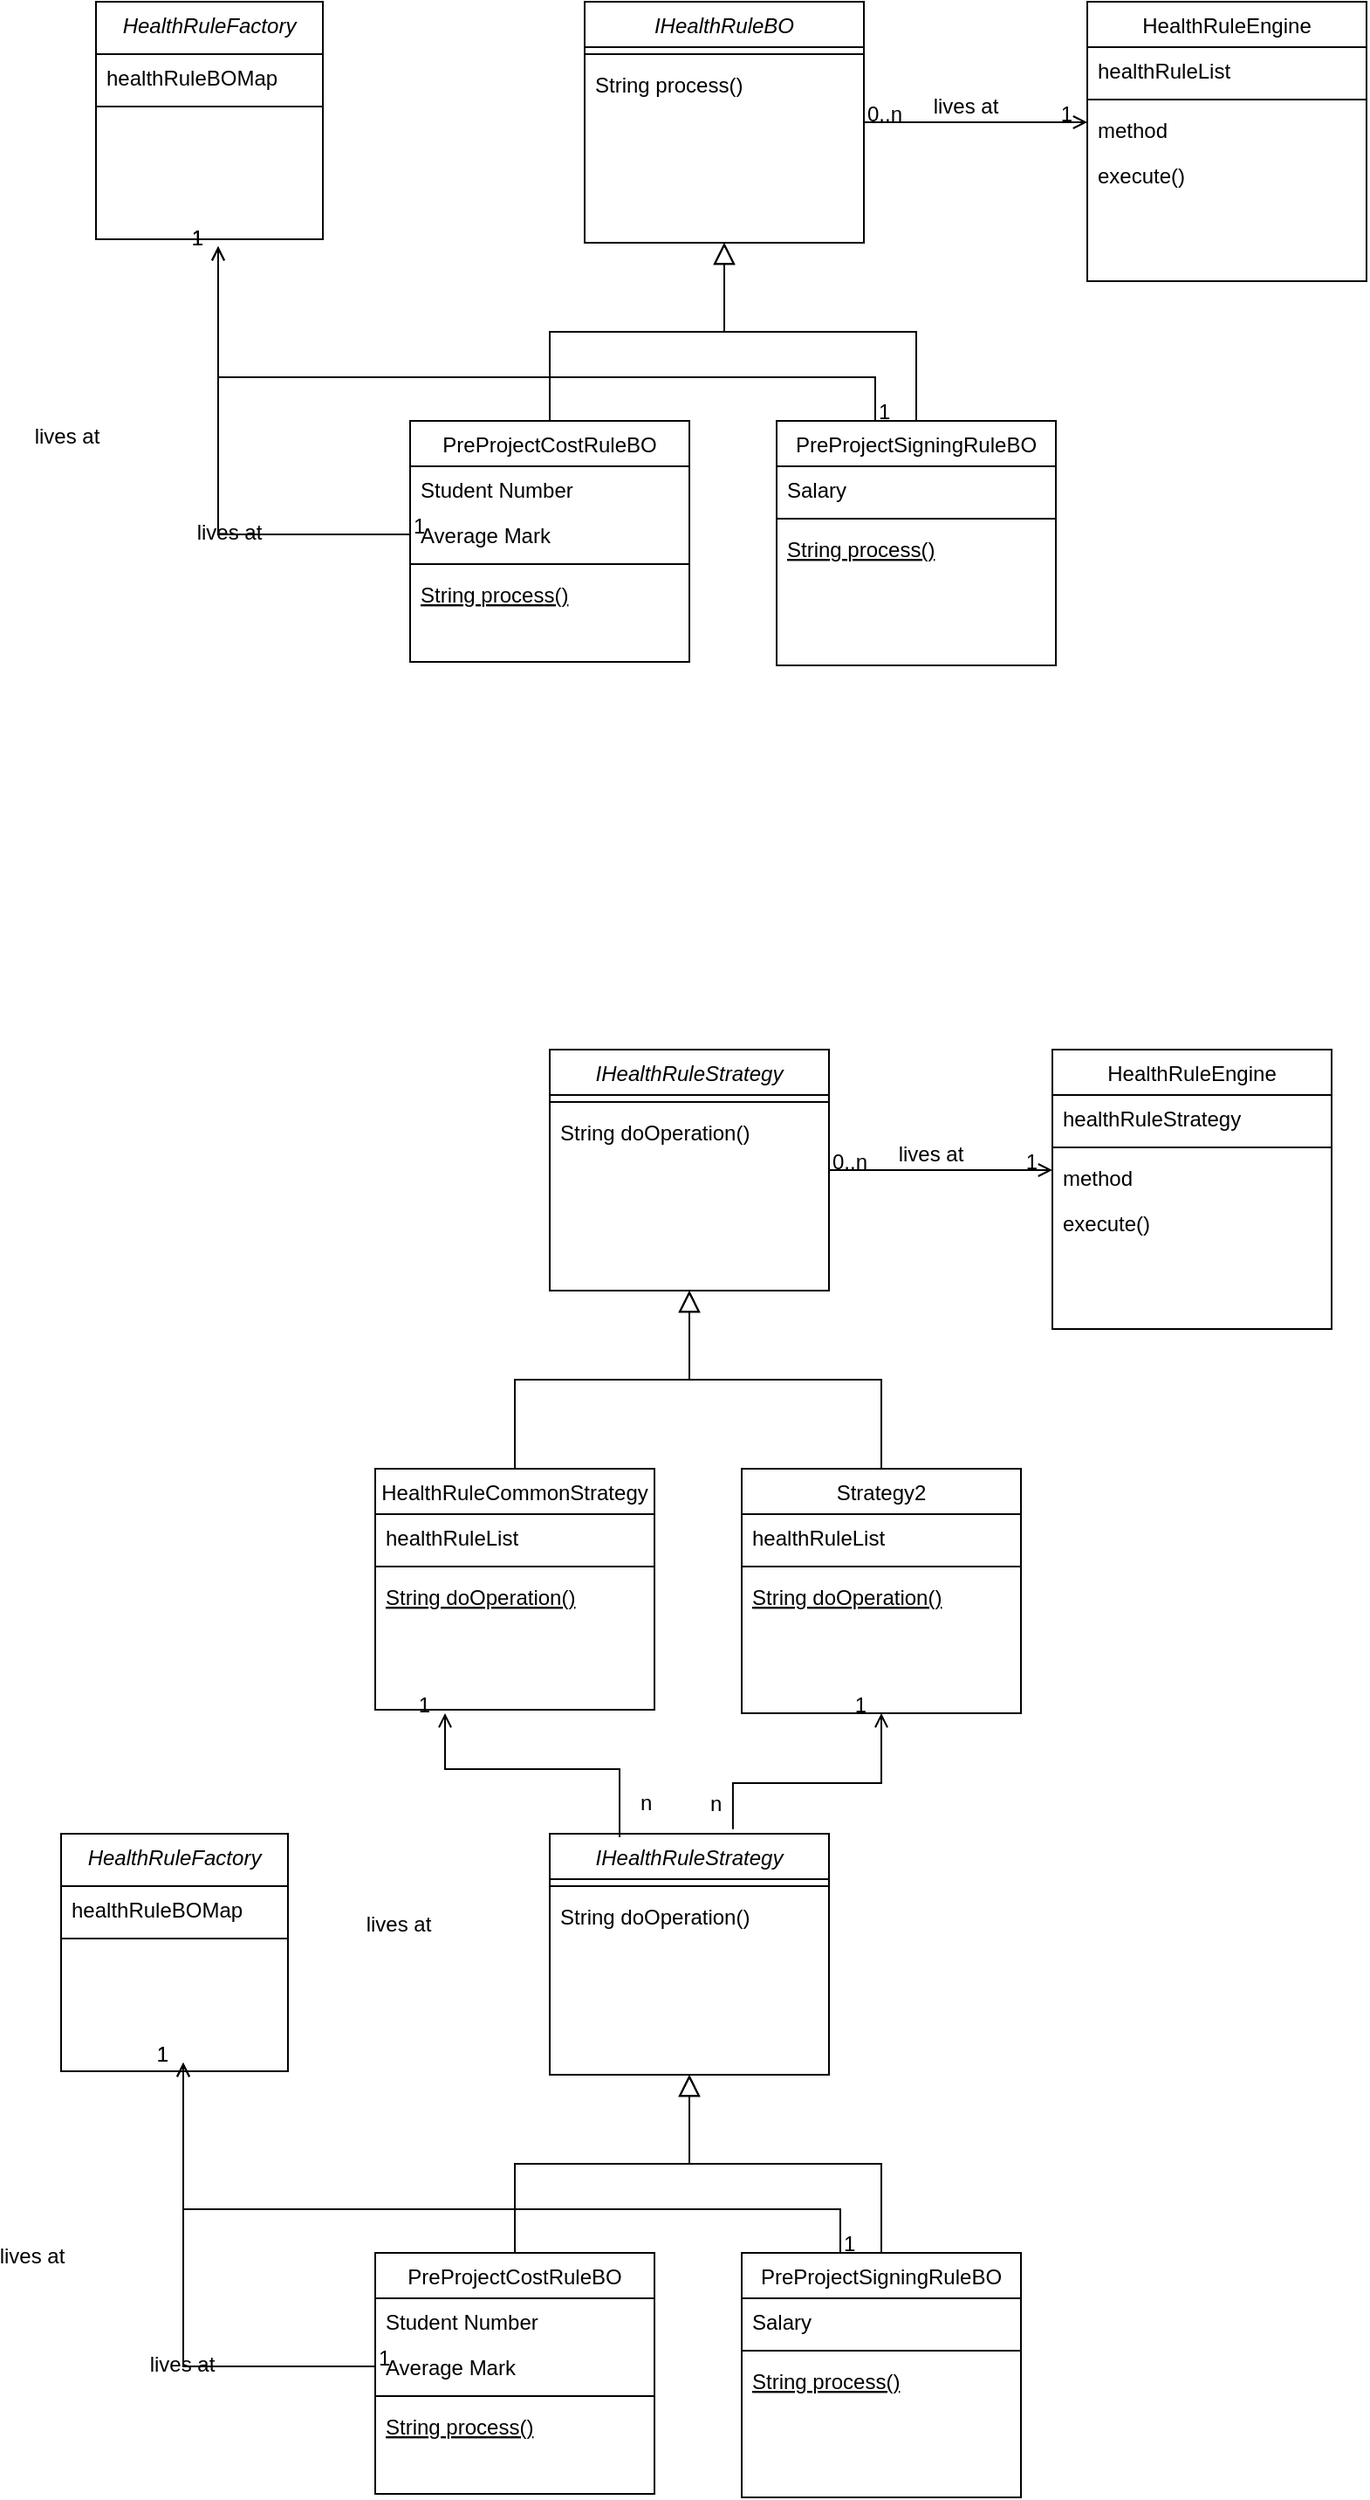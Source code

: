 <mxfile version="24.3.1" type="github">
  <diagram id="C5RBs43oDa-KdzZeNtuy" name="Page-1">
    <mxGraphModel dx="2474" dy="882" grid="1" gridSize="10" guides="1" tooltips="1" connect="1" arrows="1" fold="1" page="1" pageScale="1" pageWidth="827" pageHeight="1169" math="0" shadow="0">
      <root>
        <mxCell id="WIyWlLk6GJQsqaUBKTNV-0" />
        <mxCell id="WIyWlLk6GJQsqaUBKTNV-1" parent="WIyWlLk6GJQsqaUBKTNV-0" />
        <mxCell id="zkfFHV4jXpPFQw0GAbJ--0" value="IHealthRuleBO" style="swimlane;fontStyle=2;align=center;verticalAlign=top;childLayout=stackLayout;horizontal=1;startSize=26;horizontalStack=0;resizeParent=1;resizeLast=0;collapsible=1;marginBottom=0;rounded=0;shadow=0;strokeWidth=1;" parent="WIyWlLk6GJQsqaUBKTNV-1" vertex="1">
          <mxGeometry x="220" y="120" width="160" height="138" as="geometry">
            <mxRectangle x="230" y="140" width="160" height="26" as="alternateBounds" />
          </mxGeometry>
        </mxCell>
        <mxCell id="zkfFHV4jXpPFQw0GAbJ--4" value="" style="line;html=1;strokeWidth=1;align=left;verticalAlign=middle;spacingTop=-1;spacingLeft=3;spacingRight=3;rotatable=0;labelPosition=right;points=[];portConstraint=eastwest;" parent="zkfFHV4jXpPFQw0GAbJ--0" vertex="1">
          <mxGeometry y="26" width="160" height="8" as="geometry" />
        </mxCell>
        <mxCell id="zkfFHV4jXpPFQw0GAbJ--5" value="String process()" style="text;align=left;verticalAlign=top;spacingLeft=4;spacingRight=4;overflow=hidden;rotatable=0;points=[[0,0.5],[1,0.5]];portConstraint=eastwest;" parent="zkfFHV4jXpPFQw0GAbJ--0" vertex="1">
          <mxGeometry y="34" width="160" height="26" as="geometry" />
        </mxCell>
        <mxCell id="zkfFHV4jXpPFQw0GAbJ--6" value="PreProjectCostRuleBO" style="swimlane;fontStyle=0;align=center;verticalAlign=top;childLayout=stackLayout;horizontal=1;startSize=26;horizontalStack=0;resizeParent=1;resizeLast=0;collapsible=1;marginBottom=0;rounded=0;shadow=0;strokeWidth=1;" parent="WIyWlLk6GJQsqaUBKTNV-1" vertex="1">
          <mxGeometry x="120" y="360" width="160" height="138" as="geometry">
            <mxRectangle x="130" y="380" width="160" height="26" as="alternateBounds" />
          </mxGeometry>
        </mxCell>
        <mxCell id="zkfFHV4jXpPFQw0GAbJ--7" value="Student Number" style="text;align=left;verticalAlign=top;spacingLeft=4;spacingRight=4;overflow=hidden;rotatable=0;points=[[0,0.5],[1,0.5]];portConstraint=eastwest;" parent="zkfFHV4jXpPFQw0GAbJ--6" vertex="1">
          <mxGeometry y="26" width="160" height="26" as="geometry" />
        </mxCell>
        <mxCell id="zkfFHV4jXpPFQw0GAbJ--8" value="Average Mark" style="text;align=left;verticalAlign=top;spacingLeft=4;spacingRight=4;overflow=hidden;rotatable=0;points=[[0,0.5],[1,0.5]];portConstraint=eastwest;rounded=0;shadow=0;html=0;" parent="zkfFHV4jXpPFQw0GAbJ--6" vertex="1">
          <mxGeometry y="52" width="160" height="26" as="geometry" />
        </mxCell>
        <mxCell id="zkfFHV4jXpPFQw0GAbJ--9" value="" style="line;html=1;strokeWidth=1;align=left;verticalAlign=middle;spacingTop=-1;spacingLeft=3;spacingRight=3;rotatable=0;labelPosition=right;points=[];portConstraint=eastwest;" parent="zkfFHV4jXpPFQw0GAbJ--6" vertex="1">
          <mxGeometry y="78" width="160" height="8" as="geometry" />
        </mxCell>
        <mxCell id="zkfFHV4jXpPFQw0GAbJ--10" value="String process()" style="text;align=left;verticalAlign=top;spacingLeft=4;spacingRight=4;overflow=hidden;rotatable=0;points=[[0,0.5],[1,0.5]];portConstraint=eastwest;fontStyle=4" parent="zkfFHV4jXpPFQw0GAbJ--6" vertex="1">
          <mxGeometry y="86" width="160" height="26" as="geometry" />
        </mxCell>
        <mxCell id="zkfFHV4jXpPFQw0GAbJ--12" value="" style="endArrow=block;endSize=10;endFill=0;shadow=0;strokeWidth=1;rounded=0;curved=0;edgeStyle=elbowEdgeStyle;elbow=vertical;" parent="WIyWlLk6GJQsqaUBKTNV-1" source="zkfFHV4jXpPFQw0GAbJ--6" target="zkfFHV4jXpPFQw0GAbJ--0" edge="1">
          <mxGeometry width="160" relative="1" as="geometry">
            <mxPoint x="200" y="203" as="sourcePoint" />
            <mxPoint x="200" y="203" as="targetPoint" />
          </mxGeometry>
        </mxCell>
        <mxCell id="zkfFHV4jXpPFQw0GAbJ--13" value="PreProjectSigningRuleBO" style="swimlane;fontStyle=0;align=center;verticalAlign=top;childLayout=stackLayout;horizontal=1;startSize=26;horizontalStack=0;resizeParent=1;resizeLast=0;collapsible=1;marginBottom=0;rounded=0;shadow=0;strokeWidth=1;" parent="WIyWlLk6GJQsqaUBKTNV-1" vertex="1">
          <mxGeometry x="330" y="360" width="160" height="140" as="geometry">
            <mxRectangle x="340" y="380" width="170" height="26" as="alternateBounds" />
          </mxGeometry>
        </mxCell>
        <mxCell id="zkfFHV4jXpPFQw0GAbJ--14" value="Salary" style="text;align=left;verticalAlign=top;spacingLeft=4;spacingRight=4;overflow=hidden;rotatable=0;points=[[0,0.5],[1,0.5]];portConstraint=eastwest;" parent="zkfFHV4jXpPFQw0GAbJ--13" vertex="1">
          <mxGeometry y="26" width="160" height="26" as="geometry" />
        </mxCell>
        <mxCell id="zkfFHV4jXpPFQw0GAbJ--15" value="" style="line;html=1;strokeWidth=1;align=left;verticalAlign=middle;spacingTop=-1;spacingLeft=3;spacingRight=3;rotatable=0;labelPosition=right;points=[];portConstraint=eastwest;" parent="zkfFHV4jXpPFQw0GAbJ--13" vertex="1">
          <mxGeometry y="52" width="160" height="8" as="geometry" />
        </mxCell>
        <mxCell id="kX_uOr65RnLTQAiYlxwa-3" value="String process()" style="text;align=left;verticalAlign=top;spacingLeft=4;spacingRight=4;overflow=hidden;rotatable=0;points=[[0,0.5],[1,0.5]];portConstraint=eastwest;fontStyle=4" vertex="1" parent="zkfFHV4jXpPFQw0GAbJ--13">
          <mxGeometry y="60" width="160" height="26" as="geometry" />
        </mxCell>
        <mxCell id="zkfFHV4jXpPFQw0GAbJ--16" value="" style="endArrow=block;endSize=10;endFill=0;shadow=0;strokeWidth=1;rounded=0;curved=0;edgeStyle=elbowEdgeStyle;elbow=vertical;" parent="WIyWlLk6GJQsqaUBKTNV-1" source="zkfFHV4jXpPFQw0GAbJ--13" target="zkfFHV4jXpPFQw0GAbJ--0" edge="1">
          <mxGeometry width="160" relative="1" as="geometry">
            <mxPoint x="210" y="373" as="sourcePoint" />
            <mxPoint x="310" y="271" as="targetPoint" />
          </mxGeometry>
        </mxCell>
        <mxCell id="zkfFHV4jXpPFQw0GAbJ--17" value="HealthRuleEngine" style="swimlane;fontStyle=0;align=center;verticalAlign=top;childLayout=stackLayout;horizontal=1;startSize=26;horizontalStack=0;resizeParent=1;resizeLast=0;collapsible=1;marginBottom=0;rounded=0;shadow=0;strokeWidth=1;" parent="WIyWlLk6GJQsqaUBKTNV-1" vertex="1">
          <mxGeometry x="508" y="120" width="160" height="160" as="geometry">
            <mxRectangle x="550" y="140" width="160" height="26" as="alternateBounds" />
          </mxGeometry>
        </mxCell>
        <mxCell id="zkfFHV4jXpPFQw0GAbJ--18" value="healthRuleList" style="text;align=left;verticalAlign=top;spacingLeft=4;spacingRight=4;overflow=hidden;rotatable=0;points=[[0,0.5],[1,0.5]];portConstraint=eastwest;" parent="zkfFHV4jXpPFQw0GAbJ--17" vertex="1">
          <mxGeometry y="26" width="160" height="26" as="geometry" />
        </mxCell>
        <mxCell id="zkfFHV4jXpPFQw0GAbJ--23" value="" style="line;html=1;strokeWidth=1;align=left;verticalAlign=middle;spacingTop=-1;spacingLeft=3;spacingRight=3;rotatable=0;labelPosition=right;points=[];portConstraint=eastwest;" parent="zkfFHV4jXpPFQw0GAbJ--17" vertex="1">
          <mxGeometry y="52" width="160" height="8" as="geometry" />
        </mxCell>
        <mxCell id="zkfFHV4jXpPFQw0GAbJ--24" value="method" style="text;align=left;verticalAlign=top;spacingLeft=4;spacingRight=4;overflow=hidden;rotatable=0;points=[[0,0.5],[1,0.5]];portConstraint=eastwest;" parent="zkfFHV4jXpPFQw0GAbJ--17" vertex="1">
          <mxGeometry y="60" width="160" height="26" as="geometry" />
        </mxCell>
        <mxCell id="zkfFHV4jXpPFQw0GAbJ--25" value="execute()" style="text;align=left;verticalAlign=top;spacingLeft=4;spacingRight=4;overflow=hidden;rotatable=0;points=[[0,0.5],[1,0.5]];portConstraint=eastwest;" parent="zkfFHV4jXpPFQw0GAbJ--17" vertex="1">
          <mxGeometry y="86" width="160" height="26" as="geometry" />
        </mxCell>
        <mxCell id="zkfFHV4jXpPFQw0GAbJ--26" value="" style="endArrow=open;shadow=0;strokeWidth=1;rounded=0;curved=0;endFill=1;edgeStyle=elbowEdgeStyle;elbow=vertical;" parent="WIyWlLk6GJQsqaUBKTNV-1" source="zkfFHV4jXpPFQw0GAbJ--0" target="zkfFHV4jXpPFQw0GAbJ--17" edge="1">
          <mxGeometry x="0.5" y="41" relative="1" as="geometry">
            <mxPoint x="380" y="192" as="sourcePoint" />
            <mxPoint x="540" y="192" as="targetPoint" />
            <mxPoint x="-40" y="32" as="offset" />
          </mxGeometry>
        </mxCell>
        <mxCell id="zkfFHV4jXpPFQw0GAbJ--27" value="0..n" style="resizable=0;align=left;verticalAlign=bottom;labelBackgroundColor=none;fontSize=12;" parent="zkfFHV4jXpPFQw0GAbJ--26" connectable="0" vertex="1">
          <mxGeometry x="-1" relative="1" as="geometry">
            <mxPoint y="4" as="offset" />
          </mxGeometry>
        </mxCell>
        <mxCell id="zkfFHV4jXpPFQw0GAbJ--28" value="1" style="resizable=0;align=right;verticalAlign=bottom;labelBackgroundColor=none;fontSize=12;" parent="zkfFHV4jXpPFQw0GAbJ--26" connectable="0" vertex="1">
          <mxGeometry x="1" relative="1" as="geometry">
            <mxPoint x="-7" y="4" as="offset" />
          </mxGeometry>
        </mxCell>
        <mxCell id="zkfFHV4jXpPFQw0GAbJ--29" value="lives at" style="text;html=1;resizable=0;points=[];;align=center;verticalAlign=middle;labelBackgroundColor=none;rounded=0;shadow=0;strokeWidth=1;fontSize=12;" parent="zkfFHV4jXpPFQw0GAbJ--26" vertex="1" connectable="0">
          <mxGeometry x="0.5" y="49" relative="1" as="geometry">
            <mxPoint x="-38" y="40" as="offset" />
          </mxGeometry>
        </mxCell>
        <mxCell id="kX_uOr65RnLTQAiYlxwa-0" value="HealthRuleFactory" style="swimlane;fontStyle=2;align=center;verticalAlign=top;childLayout=stackLayout;horizontal=1;startSize=30;horizontalStack=0;resizeParent=1;resizeLast=0;collapsible=1;marginBottom=0;rounded=0;shadow=0;strokeWidth=1;" vertex="1" parent="WIyWlLk6GJQsqaUBKTNV-1">
          <mxGeometry x="-60" y="120" width="130" height="136" as="geometry">
            <mxRectangle x="230" y="140" width="160" height="26" as="alternateBounds" />
          </mxGeometry>
        </mxCell>
        <mxCell id="kX_uOr65RnLTQAiYlxwa-9" value="healthRuleBOMap" style="text;align=left;verticalAlign=top;spacingLeft=4;spacingRight=4;overflow=hidden;rotatable=0;points=[[0,0.5],[1,0.5]];portConstraint=eastwest;" vertex="1" parent="kX_uOr65RnLTQAiYlxwa-0">
          <mxGeometry y="30" width="130" height="26" as="geometry" />
        </mxCell>
        <mxCell id="kX_uOr65RnLTQAiYlxwa-10" value="" style="line;html=1;strokeWidth=1;align=left;verticalAlign=middle;spacingTop=-1;spacingLeft=3;spacingRight=3;rotatable=0;labelPosition=right;points=[];portConstraint=eastwest;" vertex="1" parent="kX_uOr65RnLTQAiYlxwa-0">
          <mxGeometry y="56" width="130" height="8" as="geometry" />
        </mxCell>
        <mxCell id="kX_uOr65RnLTQAiYlxwa-4" value="" style="endArrow=open;shadow=0;strokeWidth=1;rounded=0;curved=0;endFill=1;edgeStyle=elbowEdgeStyle;elbow=vertical;exitX=0;exitY=0.5;exitDx=0;exitDy=0;" edge="1" parent="WIyWlLk6GJQsqaUBKTNV-1" source="zkfFHV4jXpPFQw0GAbJ--8">
          <mxGeometry x="0.5" y="41" relative="1" as="geometry">
            <mxPoint x="-30" y="460" as="sourcePoint" />
            <mxPoint x="10" y="260" as="targetPoint" />
            <mxPoint x="-40" y="32" as="offset" />
            <Array as="points">
              <mxPoint x="50" y="425" />
            </Array>
          </mxGeometry>
        </mxCell>
        <mxCell id="kX_uOr65RnLTQAiYlxwa-5" value="1" style="resizable=0;align=left;verticalAlign=bottom;labelBackgroundColor=none;fontSize=12;" connectable="0" vertex="1" parent="kX_uOr65RnLTQAiYlxwa-4">
          <mxGeometry x="-1" relative="1" as="geometry">
            <mxPoint y="4" as="offset" />
          </mxGeometry>
        </mxCell>
        <mxCell id="kX_uOr65RnLTQAiYlxwa-6" value="1" style="resizable=0;align=right;verticalAlign=bottom;labelBackgroundColor=none;fontSize=12;" connectable="0" vertex="1" parent="kX_uOr65RnLTQAiYlxwa-4">
          <mxGeometry x="1" relative="1" as="geometry">
            <mxPoint x="-7" y="4" as="offset" />
          </mxGeometry>
        </mxCell>
        <mxCell id="kX_uOr65RnLTQAiYlxwa-7" value="lives at" style="text;html=1;resizable=0;points=[];;align=center;verticalAlign=middle;labelBackgroundColor=none;rounded=0;shadow=0;strokeWidth=1;fontSize=12;" vertex="1" connectable="0" parent="kX_uOr65RnLTQAiYlxwa-4">
          <mxGeometry x="0.5" y="49" relative="1" as="geometry">
            <mxPoint x="-38" y="40" as="offset" />
          </mxGeometry>
        </mxCell>
        <mxCell id="kX_uOr65RnLTQAiYlxwa-11" value="" style="endArrow=open;shadow=0;strokeWidth=1;rounded=0;curved=0;endFill=1;edgeStyle=elbowEdgeStyle;elbow=vertical;exitX=0.353;exitY=-0.002;exitDx=0;exitDy=0;exitPerimeter=0;" edge="1" parent="WIyWlLk6GJQsqaUBKTNV-1" source="zkfFHV4jXpPFQw0GAbJ--13">
          <mxGeometry x="0.5" y="41" relative="1" as="geometry">
            <mxPoint x="390" y="333" as="sourcePoint" />
            <mxPoint x="10" y="260" as="targetPoint" />
            <mxPoint x="-40" y="32" as="offset" />
            <Array as="points">
              <mxPoint x="120" y="335" />
            </Array>
          </mxGeometry>
        </mxCell>
        <mxCell id="kX_uOr65RnLTQAiYlxwa-12" value="1" style="resizable=0;align=left;verticalAlign=bottom;labelBackgroundColor=none;fontSize=12;" connectable="0" vertex="1" parent="kX_uOr65RnLTQAiYlxwa-11">
          <mxGeometry x="-1" relative="1" as="geometry">
            <mxPoint y="4" as="offset" />
          </mxGeometry>
        </mxCell>
        <mxCell id="kX_uOr65RnLTQAiYlxwa-13" value="1" style="resizable=0;align=right;verticalAlign=bottom;labelBackgroundColor=none;fontSize=12;" connectable="0" vertex="1" parent="kX_uOr65RnLTQAiYlxwa-11">
          <mxGeometry x="1" relative="1" as="geometry">
            <mxPoint x="-7" y="4" as="offset" />
          </mxGeometry>
        </mxCell>
        <mxCell id="kX_uOr65RnLTQAiYlxwa-14" value="lives at" style="text;html=1;resizable=0;points=[];;align=center;verticalAlign=middle;labelBackgroundColor=none;rounded=0;shadow=0;strokeWidth=1;fontSize=12;" vertex="1" connectable="0" parent="kX_uOr65RnLTQAiYlxwa-11">
          <mxGeometry x="0.5" y="49" relative="1" as="geometry">
            <mxPoint x="-38" y="40" as="offset" />
          </mxGeometry>
        </mxCell>
        <mxCell id="kX_uOr65RnLTQAiYlxwa-49" value="IHealthRuleStrategy" style="swimlane;fontStyle=2;align=center;verticalAlign=top;childLayout=stackLayout;horizontal=1;startSize=26;horizontalStack=0;resizeParent=1;resizeLast=0;collapsible=1;marginBottom=0;rounded=0;shadow=0;strokeWidth=1;" vertex="1" parent="WIyWlLk6GJQsqaUBKTNV-1">
          <mxGeometry x="200" y="720" width="160" height="138" as="geometry">
            <mxRectangle x="230" y="140" width="160" height="26" as="alternateBounds" />
          </mxGeometry>
        </mxCell>
        <mxCell id="kX_uOr65RnLTQAiYlxwa-50" value="" style="line;html=1;strokeWidth=1;align=left;verticalAlign=middle;spacingTop=-1;spacingLeft=3;spacingRight=3;rotatable=0;labelPosition=right;points=[];portConstraint=eastwest;" vertex="1" parent="kX_uOr65RnLTQAiYlxwa-49">
          <mxGeometry y="26" width="160" height="8" as="geometry" />
        </mxCell>
        <mxCell id="kX_uOr65RnLTQAiYlxwa-51" value="String doOperation()" style="text;align=left;verticalAlign=top;spacingLeft=4;spacingRight=4;overflow=hidden;rotatable=0;points=[[0,0.5],[1,0.5]];portConstraint=eastwest;" vertex="1" parent="kX_uOr65RnLTQAiYlxwa-49">
          <mxGeometry y="34" width="160" height="26" as="geometry" />
        </mxCell>
        <mxCell id="kX_uOr65RnLTQAiYlxwa-52" value="HealthRuleCommonStrategy" style="swimlane;fontStyle=0;align=center;verticalAlign=top;childLayout=stackLayout;horizontal=1;startSize=26;horizontalStack=0;resizeParent=1;resizeLast=0;collapsible=1;marginBottom=0;rounded=0;shadow=0;strokeWidth=1;" vertex="1" parent="WIyWlLk6GJQsqaUBKTNV-1">
          <mxGeometry x="100" y="960" width="160" height="138" as="geometry">
            <mxRectangle x="130" y="380" width="160" height="26" as="alternateBounds" />
          </mxGeometry>
        </mxCell>
        <mxCell id="kX_uOr65RnLTQAiYlxwa-54" value="healthRuleList" style="text;align=left;verticalAlign=top;spacingLeft=4;spacingRight=4;overflow=hidden;rotatable=0;points=[[0,0.5],[1,0.5]];portConstraint=eastwest;rounded=0;shadow=0;html=0;" vertex="1" parent="kX_uOr65RnLTQAiYlxwa-52">
          <mxGeometry y="26" width="160" height="26" as="geometry" />
        </mxCell>
        <mxCell id="kX_uOr65RnLTQAiYlxwa-55" value="" style="line;html=1;strokeWidth=1;align=left;verticalAlign=middle;spacingTop=-1;spacingLeft=3;spacingRight=3;rotatable=0;labelPosition=right;points=[];portConstraint=eastwest;" vertex="1" parent="kX_uOr65RnLTQAiYlxwa-52">
          <mxGeometry y="52" width="160" height="8" as="geometry" />
        </mxCell>
        <mxCell id="kX_uOr65RnLTQAiYlxwa-56" value="String doOperation()" style="text;align=left;verticalAlign=top;spacingLeft=4;spacingRight=4;overflow=hidden;rotatable=0;points=[[0,0.5],[1,0.5]];portConstraint=eastwest;fontStyle=4" vertex="1" parent="kX_uOr65RnLTQAiYlxwa-52">
          <mxGeometry y="60" width="160" height="26" as="geometry" />
        </mxCell>
        <mxCell id="kX_uOr65RnLTQAiYlxwa-57" value="" style="endArrow=block;endSize=10;endFill=0;shadow=0;strokeWidth=1;rounded=0;curved=0;edgeStyle=elbowEdgeStyle;elbow=vertical;" edge="1" parent="WIyWlLk6GJQsqaUBKTNV-1" source="kX_uOr65RnLTQAiYlxwa-52" target="kX_uOr65RnLTQAiYlxwa-49">
          <mxGeometry width="160" relative="1" as="geometry">
            <mxPoint x="180" y="803" as="sourcePoint" />
            <mxPoint x="180" y="803" as="targetPoint" />
          </mxGeometry>
        </mxCell>
        <mxCell id="kX_uOr65RnLTQAiYlxwa-58" value="Strategy2" style="swimlane;fontStyle=0;align=center;verticalAlign=top;childLayout=stackLayout;horizontal=1;startSize=26;horizontalStack=0;resizeParent=1;resizeLast=0;collapsible=1;marginBottom=0;rounded=0;shadow=0;strokeWidth=1;" vertex="1" parent="WIyWlLk6GJQsqaUBKTNV-1">
          <mxGeometry x="310" y="960" width="160" height="140" as="geometry">
            <mxRectangle x="340" y="380" width="170" height="26" as="alternateBounds" />
          </mxGeometry>
        </mxCell>
        <mxCell id="kX_uOr65RnLTQAiYlxwa-59" value="healthRuleList" style="text;align=left;verticalAlign=top;spacingLeft=4;spacingRight=4;overflow=hidden;rotatable=0;points=[[0,0.5],[1,0.5]];portConstraint=eastwest;" vertex="1" parent="kX_uOr65RnLTQAiYlxwa-58">
          <mxGeometry y="26" width="160" height="26" as="geometry" />
        </mxCell>
        <mxCell id="kX_uOr65RnLTQAiYlxwa-60" value="" style="line;html=1;strokeWidth=1;align=left;verticalAlign=middle;spacingTop=-1;spacingLeft=3;spacingRight=3;rotatable=0;labelPosition=right;points=[];portConstraint=eastwest;" vertex="1" parent="kX_uOr65RnLTQAiYlxwa-58">
          <mxGeometry y="52" width="160" height="8" as="geometry" />
        </mxCell>
        <mxCell id="kX_uOr65RnLTQAiYlxwa-61" value="String doOperation()" style="text;align=left;verticalAlign=top;spacingLeft=4;spacingRight=4;overflow=hidden;rotatable=0;points=[[0,0.5],[1,0.5]];portConstraint=eastwest;fontStyle=4" vertex="1" parent="kX_uOr65RnLTQAiYlxwa-58">
          <mxGeometry y="60" width="160" height="26" as="geometry" />
        </mxCell>
        <mxCell id="kX_uOr65RnLTQAiYlxwa-62" value="" style="endArrow=block;endSize=10;endFill=0;shadow=0;strokeWidth=1;rounded=0;curved=0;edgeStyle=elbowEdgeStyle;elbow=vertical;" edge="1" parent="WIyWlLk6GJQsqaUBKTNV-1" source="kX_uOr65RnLTQAiYlxwa-58" target="kX_uOr65RnLTQAiYlxwa-49">
          <mxGeometry width="160" relative="1" as="geometry">
            <mxPoint x="190" y="973" as="sourcePoint" />
            <mxPoint x="290" y="871" as="targetPoint" />
          </mxGeometry>
        </mxCell>
        <mxCell id="kX_uOr65RnLTQAiYlxwa-63" value="HealthRuleEngine" style="swimlane;fontStyle=0;align=center;verticalAlign=top;childLayout=stackLayout;horizontal=1;startSize=26;horizontalStack=0;resizeParent=1;resizeLast=0;collapsible=1;marginBottom=0;rounded=0;shadow=0;strokeWidth=1;" vertex="1" parent="WIyWlLk6GJQsqaUBKTNV-1">
          <mxGeometry x="488" y="720" width="160" height="160" as="geometry">
            <mxRectangle x="550" y="140" width="160" height="26" as="alternateBounds" />
          </mxGeometry>
        </mxCell>
        <mxCell id="kX_uOr65RnLTQAiYlxwa-64" value="healthRuleStrategy" style="text;align=left;verticalAlign=top;spacingLeft=4;spacingRight=4;overflow=hidden;rotatable=0;points=[[0,0.5],[1,0.5]];portConstraint=eastwest;" vertex="1" parent="kX_uOr65RnLTQAiYlxwa-63">
          <mxGeometry y="26" width="160" height="26" as="geometry" />
        </mxCell>
        <mxCell id="kX_uOr65RnLTQAiYlxwa-65" value="" style="line;html=1;strokeWidth=1;align=left;verticalAlign=middle;spacingTop=-1;spacingLeft=3;spacingRight=3;rotatable=0;labelPosition=right;points=[];portConstraint=eastwest;" vertex="1" parent="kX_uOr65RnLTQAiYlxwa-63">
          <mxGeometry y="52" width="160" height="8" as="geometry" />
        </mxCell>
        <mxCell id="kX_uOr65RnLTQAiYlxwa-66" value="method" style="text;align=left;verticalAlign=top;spacingLeft=4;spacingRight=4;overflow=hidden;rotatable=0;points=[[0,0.5],[1,0.5]];portConstraint=eastwest;" vertex="1" parent="kX_uOr65RnLTQAiYlxwa-63">
          <mxGeometry y="60" width="160" height="26" as="geometry" />
        </mxCell>
        <mxCell id="kX_uOr65RnLTQAiYlxwa-67" value="execute()" style="text;align=left;verticalAlign=top;spacingLeft=4;spacingRight=4;overflow=hidden;rotatable=0;points=[[0,0.5],[1,0.5]];portConstraint=eastwest;" vertex="1" parent="kX_uOr65RnLTQAiYlxwa-63">
          <mxGeometry y="86" width="160" height="26" as="geometry" />
        </mxCell>
        <mxCell id="kX_uOr65RnLTQAiYlxwa-68" value="" style="endArrow=open;shadow=0;strokeWidth=1;rounded=0;curved=0;endFill=1;edgeStyle=elbowEdgeStyle;elbow=vertical;" edge="1" parent="WIyWlLk6GJQsqaUBKTNV-1" source="kX_uOr65RnLTQAiYlxwa-49" target="kX_uOr65RnLTQAiYlxwa-63">
          <mxGeometry x="0.5" y="41" relative="1" as="geometry">
            <mxPoint x="360" y="792" as="sourcePoint" />
            <mxPoint x="520" y="792" as="targetPoint" />
            <mxPoint x="-40" y="32" as="offset" />
          </mxGeometry>
        </mxCell>
        <mxCell id="kX_uOr65RnLTQAiYlxwa-69" value="0..n" style="resizable=0;align=left;verticalAlign=bottom;labelBackgroundColor=none;fontSize=12;" connectable="0" vertex="1" parent="kX_uOr65RnLTQAiYlxwa-68">
          <mxGeometry x="-1" relative="1" as="geometry">
            <mxPoint y="4" as="offset" />
          </mxGeometry>
        </mxCell>
        <mxCell id="kX_uOr65RnLTQAiYlxwa-70" value="1" style="resizable=0;align=right;verticalAlign=bottom;labelBackgroundColor=none;fontSize=12;" connectable="0" vertex="1" parent="kX_uOr65RnLTQAiYlxwa-68">
          <mxGeometry x="1" relative="1" as="geometry">
            <mxPoint x="-7" y="4" as="offset" />
          </mxGeometry>
        </mxCell>
        <mxCell id="kX_uOr65RnLTQAiYlxwa-71" value="lives at" style="text;html=1;resizable=0;points=[];;align=center;verticalAlign=middle;labelBackgroundColor=none;rounded=0;shadow=0;strokeWidth=1;fontSize=12;" vertex="1" connectable="0" parent="kX_uOr65RnLTQAiYlxwa-68">
          <mxGeometry x="0.5" y="49" relative="1" as="geometry">
            <mxPoint x="-38" y="40" as="offset" />
          </mxGeometry>
        </mxCell>
        <mxCell id="kX_uOr65RnLTQAiYlxwa-83" value="IHealthRuleStrategy" style="swimlane;fontStyle=2;align=center;verticalAlign=top;childLayout=stackLayout;horizontal=1;startSize=26;horizontalStack=0;resizeParent=1;resizeLast=0;collapsible=1;marginBottom=0;rounded=0;shadow=0;strokeWidth=1;" vertex="1" parent="WIyWlLk6GJQsqaUBKTNV-1">
          <mxGeometry x="200" y="1169" width="160" height="138" as="geometry">
            <mxRectangle x="230" y="140" width="160" height="26" as="alternateBounds" />
          </mxGeometry>
        </mxCell>
        <mxCell id="kX_uOr65RnLTQAiYlxwa-84" value="" style="line;html=1;strokeWidth=1;align=left;verticalAlign=middle;spacingTop=-1;spacingLeft=3;spacingRight=3;rotatable=0;labelPosition=right;points=[];portConstraint=eastwest;" vertex="1" parent="kX_uOr65RnLTQAiYlxwa-83">
          <mxGeometry y="26" width="160" height="8" as="geometry" />
        </mxCell>
        <mxCell id="kX_uOr65RnLTQAiYlxwa-85" value="String doOperation()" style="text;align=left;verticalAlign=top;spacingLeft=4;spacingRight=4;overflow=hidden;rotatable=0;points=[[0,0.5],[1,0.5]];portConstraint=eastwest;" vertex="1" parent="kX_uOr65RnLTQAiYlxwa-83">
          <mxGeometry y="34" width="160" height="26" as="geometry" />
        </mxCell>
        <mxCell id="kX_uOr65RnLTQAiYlxwa-86" value="PreProjectCostRuleBO" style="swimlane;fontStyle=0;align=center;verticalAlign=top;childLayout=stackLayout;horizontal=1;startSize=26;horizontalStack=0;resizeParent=1;resizeLast=0;collapsible=1;marginBottom=0;rounded=0;shadow=0;strokeWidth=1;" vertex="1" parent="WIyWlLk6GJQsqaUBKTNV-1">
          <mxGeometry x="100" y="1409" width="160" height="138" as="geometry">
            <mxRectangle x="130" y="380" width="160" height="26" as="alternateBounds" />
          </mxGeometry>
        </mxCell>
        <mxCell id="kX_uOr65RnLTQAiYlxwa-87" value="Student Number" style="text;align=left;verticalAlign=top;spacingLeft=4;spacingRight=4;overflow=hidden;rotatable=0;points=[[0,0.5],[1,0.5]];portConstraint=eastwest;" vertex="1" parent="kX_uOr65RnLTQAiYlxwa-86">
          <mxGeometry y="26" width="160" height="26" as="geometry" />
        </mxCell>
        <mxCell id="kX_uOr65RnLTQAiYlxwa-88" value="Average Mark" style="text;align=left;verticalAlign=top;spacingLeft=4;spacingRight=4;overflow=hidden;rotatable=0;points=[[0,0.5],[1,0.5]];portConstraint=eastwest;rounded=0;shadow=0;html=0;" vertex="1" parent="kX_uOr65RnLTQAiYlxwa-86">
          <mxGeometry y="52" width="160" height="26" as="geometry" />
        </mxCell>
        <mxCell id="kX_uOr65RnLTQAiYlxwa-89" value="" style="line;html=1;strokeWidth=1;align=left;verticalAlign=middle;spacingTop=-1;spacingLeft=3;spacingRight=3;rotatable=0;labelPosition=right;points=[];portConstraint=eastwest;" vertex="1" parent="kX_uOr65RnLTQAiYlxwa-86">
          <mxGeometry y="78" width="160" height="8" as="geometry" />
        </mxCell>
        <mxCell id="kX_uOr65RnLTQAiYlxwa-90" value="String process()" style="text;align=left;verticalAlign=top;spacingLeft=4;spacingRight=4;overflow=hidden;rotatable=0;points=[[0,0.5],[1,0.5]];portConstraint=eastwest;fontStyle=4" vertex="1" parent="kX_uOr65RnLTQAiYlxwa-86">
          <mxGeometry y="86" width="160" height="26" as="geometry" />
        </mxCell>
        <mxCell id="kX_uOr65RnLTQAiYlxwa-91" value="" style="endArrow=block;endSize=10;endFill=0;shadow=0;strokeWidth=1;rounded=0;curved=0;edgeStyle=elbowEdgeStyle;elbow=vertical;" edge="1" parent="WIyWlLk6GJQsqaUBKTNV-1" source="kX_uOr65RnLTQAiYlxwa-86" target="kX_uOr65RnLTQAiYlxwa-83">
          <mxGeometry width="160" relative="1" as="geometry">
            <mxPoint x="180" y="1252" as="sourcePoint" />
            <mxPoint x="180" y="1252" as="targetPoint" />
          </mxGeometry>
        </mxCell>
        <mxCell id="kX_uOr65RnLTQAiYlxwa-92" value="PreProjectSigningRuleBO" style="swimlane;fontStyle=0;align=center;verticalAlign=top;childLayout=stackLayout;horizontal=1;startSize=26;horizontalStack=0;resizeParent=1;resizeLast=0;collapsible=1;marginBottom=0;rounded=0;shadow=0;strokeWidth=1;" vertex="1" parent="WIyWlLk6GJQsqaUBKTNV-1">
          <mxGeometry x="310" y="1409" width="160" height="140" as="geometry">
            <mxRectangle x="340" y="380" width="170" height="26" as="alternateBounds" />
          </mxGeometry>
        </mxCell>
        <mxCell id="kX_uOr65RnLTQAiYlxwa-93" value="Salary" style="text;align=left;verticalAlign=top;spacingLeft=4;spacingRight=4;overflow=hidden;rotatable=0;points=[[0,0.5],[1,0.5]];portConstraint=eastwest;" vertex="1" parent="kX_uOr65RnLTQAiYlxwa-92">
          <mxGeometry y="26" width="160" height="26" as="geometry" />
        </mxCell>
        <mxCell id="kX_uOr65RnLTQAiYlxwa-94" value="" style="line;html=1;strokeWidth=1;align=left;verticalAlign=middle;spacingTop=-1;spacingLeft=3;spacingRight=3;rotatable=0;labelPosition=right;points=[];portConstraint=eastwest;" vertex="1" parent="kX_uOr65RnLTQAiYlxwa-92">
          <mxGeometry y="52" width="160" height="8" as="geometry" />
        </mxCell>
        <mxCell id="kX_uOr65RnLTQAiYlxwa-95" value="String process()" style="text;align=left;verticalAlign=top;spacingLeft=4;spacingRight=4;overflow=hidden;rotatable=0;points=[[0,0.5],[1,0.5]];portConstraint=eastwest;fontStyle=4" vertex="1" parent="kX_uOr65RnLTQAiYlxwa-92">
          <mxGeometry y="60" width="160" height="26" as="geometry" />
        </mxCell>
        <mxCell id="kX_uOr65RnLTQAiYlxwa-96" value="" style="endArrow=block;endSize=10;endFill=0;shadow=0;strokeWidth=1;rounded=0;curved=0;edgeStyle=elbowEdgeStyle;elbow=vertical;" edge="1" parent="WIyWlLk6GJQsqaUBKTNV-1" source="kX_uOr65RnLTQAiYlxwa-92" target="kX_uOr65RnLTQAiYlxwa-83">
          <mxGeometry width="160" relative="1" as="geometry">
            <mxPoint x="190" y="1422" as="sourcePoint" />
            <mxPoint x="290" y="1320" as="targetPoint" />
          </mxGeometry>
        </mxCell>
        <mxCell id="kX_uOr65RnLTQAiYlxwa-101" value="HealthRuleFactory" style="swimlane;fontStyle=2;align=center;verticalAlign=top;childLayout=stackLayout;horizontal=1;startSize=30;horizontalStack=0;resizeParent=1;resizeLast=0;collapsible=1;marginBottom=0;rounded=0;shadow=0;strokeWidth=1;" vertex="1" parent="WIyWlLk6GJQsqaUBKTNV-1">
          <mxGeometry x="-80" y="1169" width="130" height="136" as="geometry">
            <mxRectangle x="230" y="140" width="160" height="26" as="alternateBounds" />
          </mxGeometry>
        </mxCell>
        <mxCell id="kX_uOr65RnLTQAiYlxwa-102" value="healthRuleBOMap" style="text;align=left;verticalAlign=top;spacingLeft=4;spacingRight=4;overflow=hidden;rotatable=0;points=[[0,0.5],[1,0.5]];portConstraint=eastwest;" vertex="1" parent="kX_uOr65RnLTQAiYlxwa-101">
          <mxGeometry y="30" width="130" height="26" as="geometry" />
        </mxCell>
        <mxCell id="kX_uOr65RnLTQAiYlxwa-103" value="" style="line;html=1;strokeWidth=1;align=left;verticalAlign=middle;spacingTop=-1;spacingLeft=3;spacingRight=3;rotatable=0;labelPosition=right;points=[];portConstraint=eastwest;" vertex="1" parent="kX_uOr65RnLTQAiYlxwa-101">
          <mxGeometry y="56" width="130" height="8" as="geometry" />
        </mxCell>
        <mxCell id="kX_uOr65RnLTQAiYlxwa-104" value="" style="endArrow=open;shadow=0;strokeWidth=1;rounded=0;curved=0;endFill=1;edgeStyle=elbowEdgeStyle;elbow=vertical;exitX=0;exitY=0.5;exitDx=0;exitDy=0;" edge="1" parent="WIyWlLk6GJQsqaUBKTNV-1" source="kX_uOr65RnLTQAiYlxwa-88">
          <mxGeometry x="0.5" y="41" relative="1" as="geometry">
            <mxPoint x="-50" y="1509" as="sourcePoint" />
            <mxPoint x="-10" y="1300" as="targetPoint" />
            <mxPoint x="-40" y="32" as="offset" />
            <Array as="points">
              <mxPoint x="30" y="1474" />
            </Array>
          </mxGeometry>
        </mxCell>
        <mxCell id="kX_uOr65RnLTQAiYlxwa-105" value="1" style="resizable=0;align=left;verticalAlign=bottom;labelBackgroundColor=none;fontSize=12;" connectable="0" vertex="1" parent="kX_uOr65RnLTQAiYlxwa-104">
          <mxGeometry x="-1" relative="1" as="geometry">
            <mxPoint y="4" as="offset" />
          </mxGeometry>
        </mxCell>
        <mxCell id="kX_uOr65RnLTQAiYlxwa-106" value="1" style="resizable=0;align=right;verticalAlign=bottom;labelBackgroundColor=none;fontSize=12;" connectable="0" vertex="1" parent="kX_uOr65RnLTQAiYlxwa-104">
          <mxGeometry x="1" relative="1" as="geometry">
            <mxPoint x="-7" y="4" as="offset" />
          </mxGeometry>
        </mxCell>
        <mxCell id="kX_uOr65RnLTQAiYlxwa-107" value="lives at" style="text;html=1;resizable=0;points=[];;align=center;verticalAlign=middle;labelBackgroundColor=none;rounded=0;shadow=0;strokeWidth=1;fontSize=12;" vertex="1" connectable="0" parent="kX_uOr65RnLTQAiYlxwa-104">
          <mxGeometry x="0.5" y="49" relative="1" as="geometry">
            <mxPoint x="-38" y="40" as="offset" />
          </mxGeometry>
        </mxCell>
        <mxCell id="kX_uOr65RnLTQAiYlxwa-108" value="&#xa;" style="endArrow=open;shadow=0;strokeWidth=1;rounded=0;curved=0;endFill=1;edgeStyle=elbowEdgeStyle;elbow=vertical;exitX=0.353;exitY=-0.002;exitDx=0;exitDy=0;exitPerimeter=0;" edge="1" parent="WIyWlLk6GJQsqaUBKTNV-1" source="kX_uOr65RnLTQAiYlxwa-92">
          <mxGeometry x="0.5" y="41" relative="1" as="geometry">
            <mxPoint x="370" y="1382" as="sourcePoint" />
            <mxPoint x="-10" y="1300" as="targetPoint" />
            <mxPoint x="-40" y="32" as="offset" />
            <Array as="points">
              <mxPoint x="100" y="1384" />
            </Array>
          </mxGeometry>
        </mxCell>
        <mxCell id="kX_uOr65RnLTQAiYlxwa-109" value="1" style="resizable=0;align=left;verticalAlign=bottom;labelBackgroundColor=none;fontSize=12;" connectable="0" vertex="1" parent="kX_uOr65RnLTQAiYlxwa-108">
          <mxGeometry x="-1" relative="1" as="geometry">
            <mxPoint y="4" as="offset" />
          </mxGeometry>
        </mxCell>
        <mxCell id="kX_uOr65RnLTQAiYlxwa-110" value="1" style="resizable=0;align=right;verticalAlign=bottom;labelBackgroundColor=none;fontSize=12;" connectable="0" vertex="1" parent="kX_uOr65RnLTQAiYlxwa-108">
          <mxGeometry x="1" relative="1" as="geometry">
            <mxPoint x="-7" y="4" as="offset" />
          </mxGeometry>
        </mxCell>
        <mxCell id="kX_uOr65RnLTQAiYlxwa-111" value="lives at" style="text;html=1;resizable=0;points=[];;align=center;verticalAlign=middle;labelBackgroundColor=none;rounded=0;shadow=0;strokeWidth=1;fontSize=12;" vertex="1" connectable="0" parent="kX_uOr65RnLTQAiYlxwa-108">
          <mxGeometry x="0.5" y="49" relative="1" as="geometry">
            <mxPoint x="-38" y="40" as="offset" />
          </mxGeometry>
        </mxCell>
        <mxCell id="kX_uOr65RnLTQAiYlxwa-116" value="" style="endArrow=open;shadow=0;strokeWidth=1;rounded=0;curved=0;endFill=1;edgeStyle=elbowEdgeStyle;elbow=vertical;exitX=0.5;exitY=0;exitDx=0;exitDy=0;" edge="1" parent="WIyWlLk6GJQsqaUBKTNV-1">
          <mxGeometry x="0.5" y="41" relative="1" as="geometry">
            <mxPoint x="240" y="1171" as="sourcePoint" />
            <mxPoint x="140" y="1100" as="targetPoint" />
            <mxPoint x="-40" y="32" as="offset" />
            <Array as="points">
              <mxPoint x="190" y="1132" />
            </Array>
          </mxGeometry>
        </mxCell>
        <mxCell id="kX_uOr65RnLTQAiYlxwa-117" value="n" style="resizable=0;align=left;verticalAlign=bottom;labelBackgroundColor=none;fontSize=12;" connectable="0" vertex="1" parent="kX_uOr65RnLTQAiYlxwa-116">
          <mxGeometry x="-1" relative="1" as="geometry">
            <mxPoint x="10" y="-11" as="offset" />
          </mxGeometry>
        </mxCell>
        <mxCell id="kX_uOr65RnLTQAiYlxwa-118" value="1" style="resizable=0;align=right;verticalAlign=bottom;labelBackgroundColor=none;fontSize=12;" connectable="0" vertex="1" parent="kX_uOr65RnLTQAiYlxwa-116">
          <mxGeometry x="1" relative="1" as="geometry">
            <mxPoint x="-7" y="4" as="offset" />
          </mxGeometry>
        </mxCell>
        <mxCell id="kX_uOr65RnLTQAiYlxwa-119" value="lives at" style="text;html=1;resizable=0;points=[];;align=center;verticalAlign=middle;labelBackgroundColor=none;rounded=0;shadow=0;strokeWidth=1;fontSize=12;" vertex="1" connectable="0" parent="kX_uOr65RnLTQAiYlxwa-116">
          <mxGeometry x="0.5" y="49" relative="1" as="geometry">
            <mxPoint x="-38" y="40" as="offset" />
          </mxGeometry>
        </mxCell>
        <mxCell id="kX_uOr65RnLTQAiYlxwa-120" value="" style="endArrow=open;shadow=0;strokeWidth=1;rounded=0;curved=0;endFill=1;edgeStyle=elbowEdgeStyle;elbow=vertical;entryX=0.5;entryY=1;entryDx=0;entryDy=0;exitX=0.656;exitY=-0.019;exitDx=0;exitDy=0;exitPerimeter=0;" edge="1" parent="WIyWlLk6GJQsqaUBKTNV-1" source="kX_uOr65RnLTQAiYlxwa-83" target="kX_uOr65RnLTQAiYlxwa-58">
          <mxGeometry x="0.5" y="41" relative="1" as="geometry">
            <mxPoint x="310" y="1160" as="sourcePoint" />
            <mxPoint x="190" y="1108" as="targetPoint" />
            <mxPoint x="-40" y="32" as="offset" />
            <Array as="points">
              <mxPoint x="350" y="1140" />
              <mxPoint x="350" y="1130" />
              <mxPoint x="330" y="1130" />
            </Array>
          </mxGeometry>
        </mxCell>
        <mxCell id="kX_uOr65RnLTQAiYlxwa-121" value="n" style="resizable=0;align=left;verticalAlign=bottom;labelBackgroundColor=none;fontSize=12;" connectable="0" vertex="1" parent="kX_uOr65RnLTQAiYlxwa-120">
          <mxGeometry x="-1" relative="1" as="geometry">
            <mxPoint x="-15" y="-6" as="offset" />
          </mxGeometry>
        </mxCell>
        <mxCell id="kX_uOr65RnLTQAiYlxwa-122" value="1" style="resizable=0;align=right;verticalAlign=bottom;labelBackgroundColor=none;fontSize=12;" connectable="0" vertex="1" parent="kX_uOr65RnLTQAiYlxwa-120">
          <mxGeometry x="1" relative="1" as="geometry">
            <mxPoint x="-7" y="4" as="offset" />
          </mxGeometry>
        </mxCell>
      </root>
    </mxGraphModel>
  </diagram>
</mxfile>

